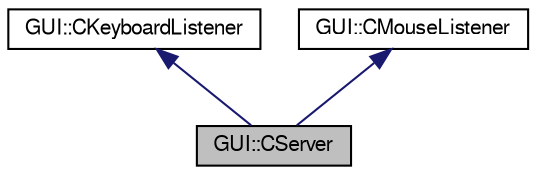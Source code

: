 digraph "GUI::CServer"
{
  edge [fontname="FreeSans",fontsize="10",labelfontname="FreeSans",labelfontsize="10"];
  node [fontname="FreeSans",fontsize="10",shape=record];
  Node1 [label="GUI::CServer",height=0.2,width=0.4,color="black", fillcolor="grey75", style="filled", fontcolor="black"];
  Node2 -> Node1 [dir="back",color="midnightblue",fontsize="10",style="solid",fontname="FreeSans"];
  Node2 [label="GUI::CKeyboardListener",height=0.2,width=0.4,color="black", fillcolor="white", style="filled",URL="$class_g_u_i_1_1_c_keyboard_listener.html",tooltip="Esta clase debe ser implementada por las clases que quieren registrarse en el gestor de periféricos d..."];
  Node3 -> Node1 [dir="back",color="midnightblue",fontsize="10",style="solid",fontname="FreeSans"];
  Node3 [label="GUI::CMouseListener",height=0.2,width=0.4,color="black", fillcolor="white", style="filled",URL="$class_g_u_i_1_1_c_mouse_listener.html",tooltip="Esta clase debe ser implementada por las clases que quieren registrarse en el gestor de periféricos d..."];
}

